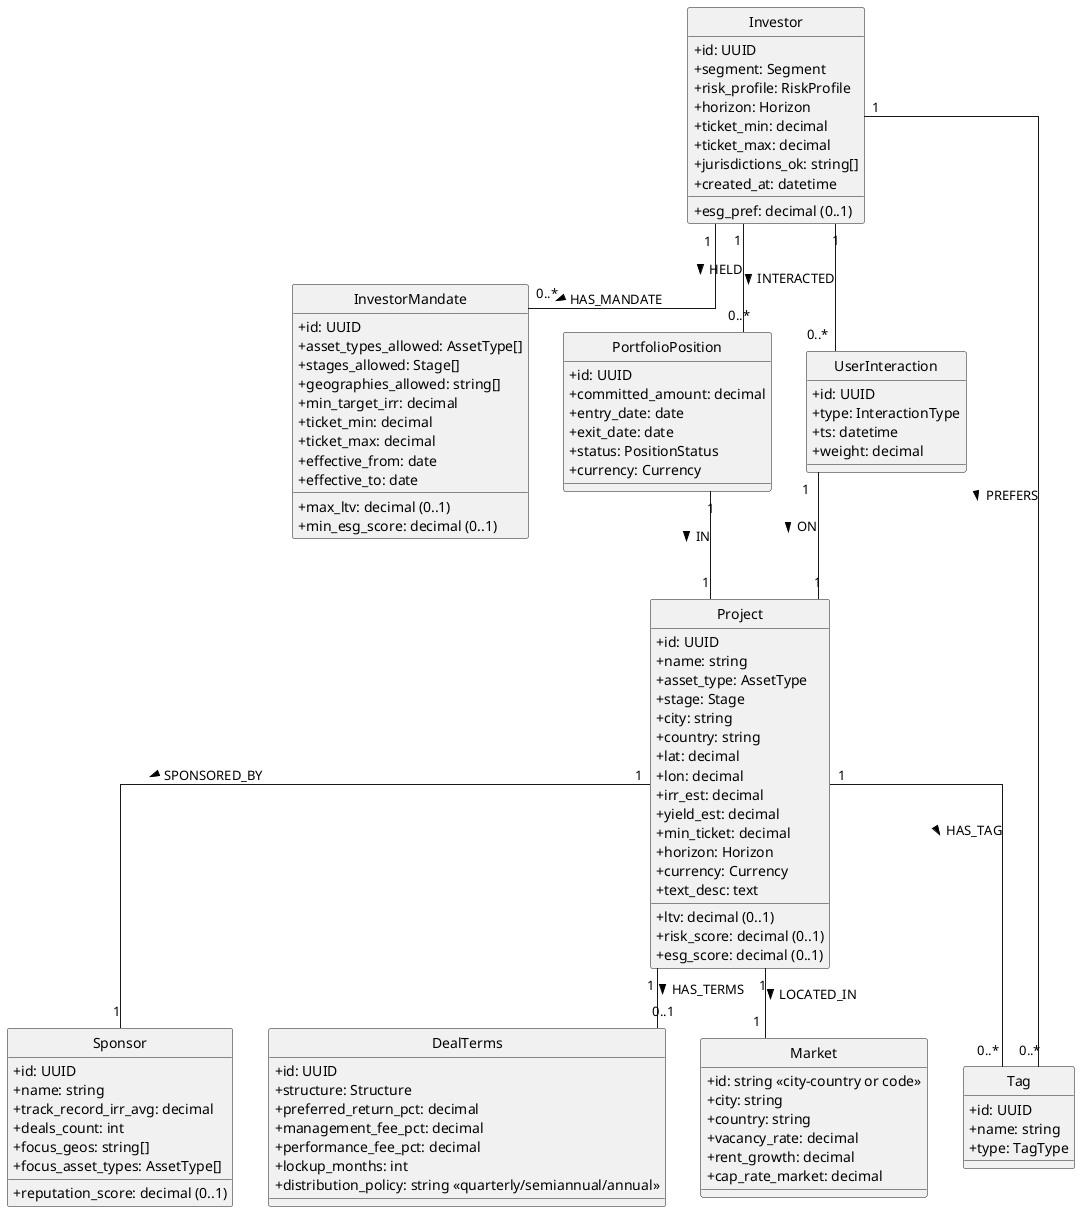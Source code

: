 @startuml
skinparam classAttributeIconSize 0
skinparam linetype ortho
hide circle

' ===== Entidades =====
class Investor {
  +id: UUID
  +segment: Segment
  +risk_profile: RiskProfile
  +horizon: Horizon
  +ticket_min: decimal
  +ticket_max: decimal
  +jurisdictions_ok: string[]
  +esg_pref: decimal (0..1)
  +created_at: datetime
}

class InvestorMandate {
  +id: UUID
  +asset_types_allowed: AssetType[]
  +stages_allowed: Stage[]
  +geographies_allowed: string[]
  +min_target_irr: decimal
  +max_ltv: decimal (0..1)
  +min_esg_score: decimal (0..1)
  +ticket_min: decimal
  +ticket_max: decimal
  +effective_from: date
  +effective_to: date
}

class Project {
  +id: UUID
  +name: string
  +asset_type: AssetType
  +stage: Stage
  +city: string
  +country: string
  +lat: decimal
  +lon: decimal
  +irr_est: decimal
  +yield_est: decimal
  +ltv: decimal (0..1)
  +risk_score: decimal (0..1)
  +esg_score: decimal (0..1)
  +min_ticket: decimal
  +horizon: Horizon
  +currency: Currency
  +text_desc: text
}

class Sponsor {
  +id: UUID
  +name: string
  +reputation_score: decimal (0..1)
  +track_record_irr_avg: decimal
  +deals_count: int
  +focus_geos: string[]
  +focus_asset_types: AssetType[]
}

class DealTerms {
  +id: UUID
  +structure: Structure
  +preferred_return_pct: decimal
  +management_fee_pct: decimal
  +performance_fee_pct: decimal
  +lockup_months: int
  +distribution_policy: string <<quarterly/semiannual/annual>>
}

class Market {
  +id: string <<city-country or code>>
  +city: string
  +country: string
  +vacancy_rate: decimal
  +rent_growth: decimal
  +cap_rate_market: decimal
}

class PortfolioPosition {
  +id: UUID
  +committed_amount: decimal
  +entry_date: date
  +exit_date: date
  +status: PositionStatus
  +currency: Currency
}

class UserInteraction {
  +id: UUID
  +type: InteractionType
  +ts: datetime
  +weight: decimal
}

class Tag {
  +id: UUID
  +name: string
  +type: TagType
}

' ===== Relaciones =====
Investor "1" -- "0..*" InvestorMandate : HAS_MANDATE >
Investor "1" -- "0..*" PortfolioPosition : HELD >
PortfolioPosition "1" -- "1" Project : IN >
Investor "1" -- "0..*" UserInteraction : INTERACTED >
UserInteraction "1" -- "1" Project : ON >
Project "1" -- "1" Sponsor : SPONSORED_BY >
Project "1" -- "0..1" DealTerms : HAS_TERMS >
Project "1" -- "1" Market : LOCATED_IN >
Project "1" -- "0..*" Tag : HAS_TAG >
Investor "1" -- "0..*" Tag : PREFERS >
